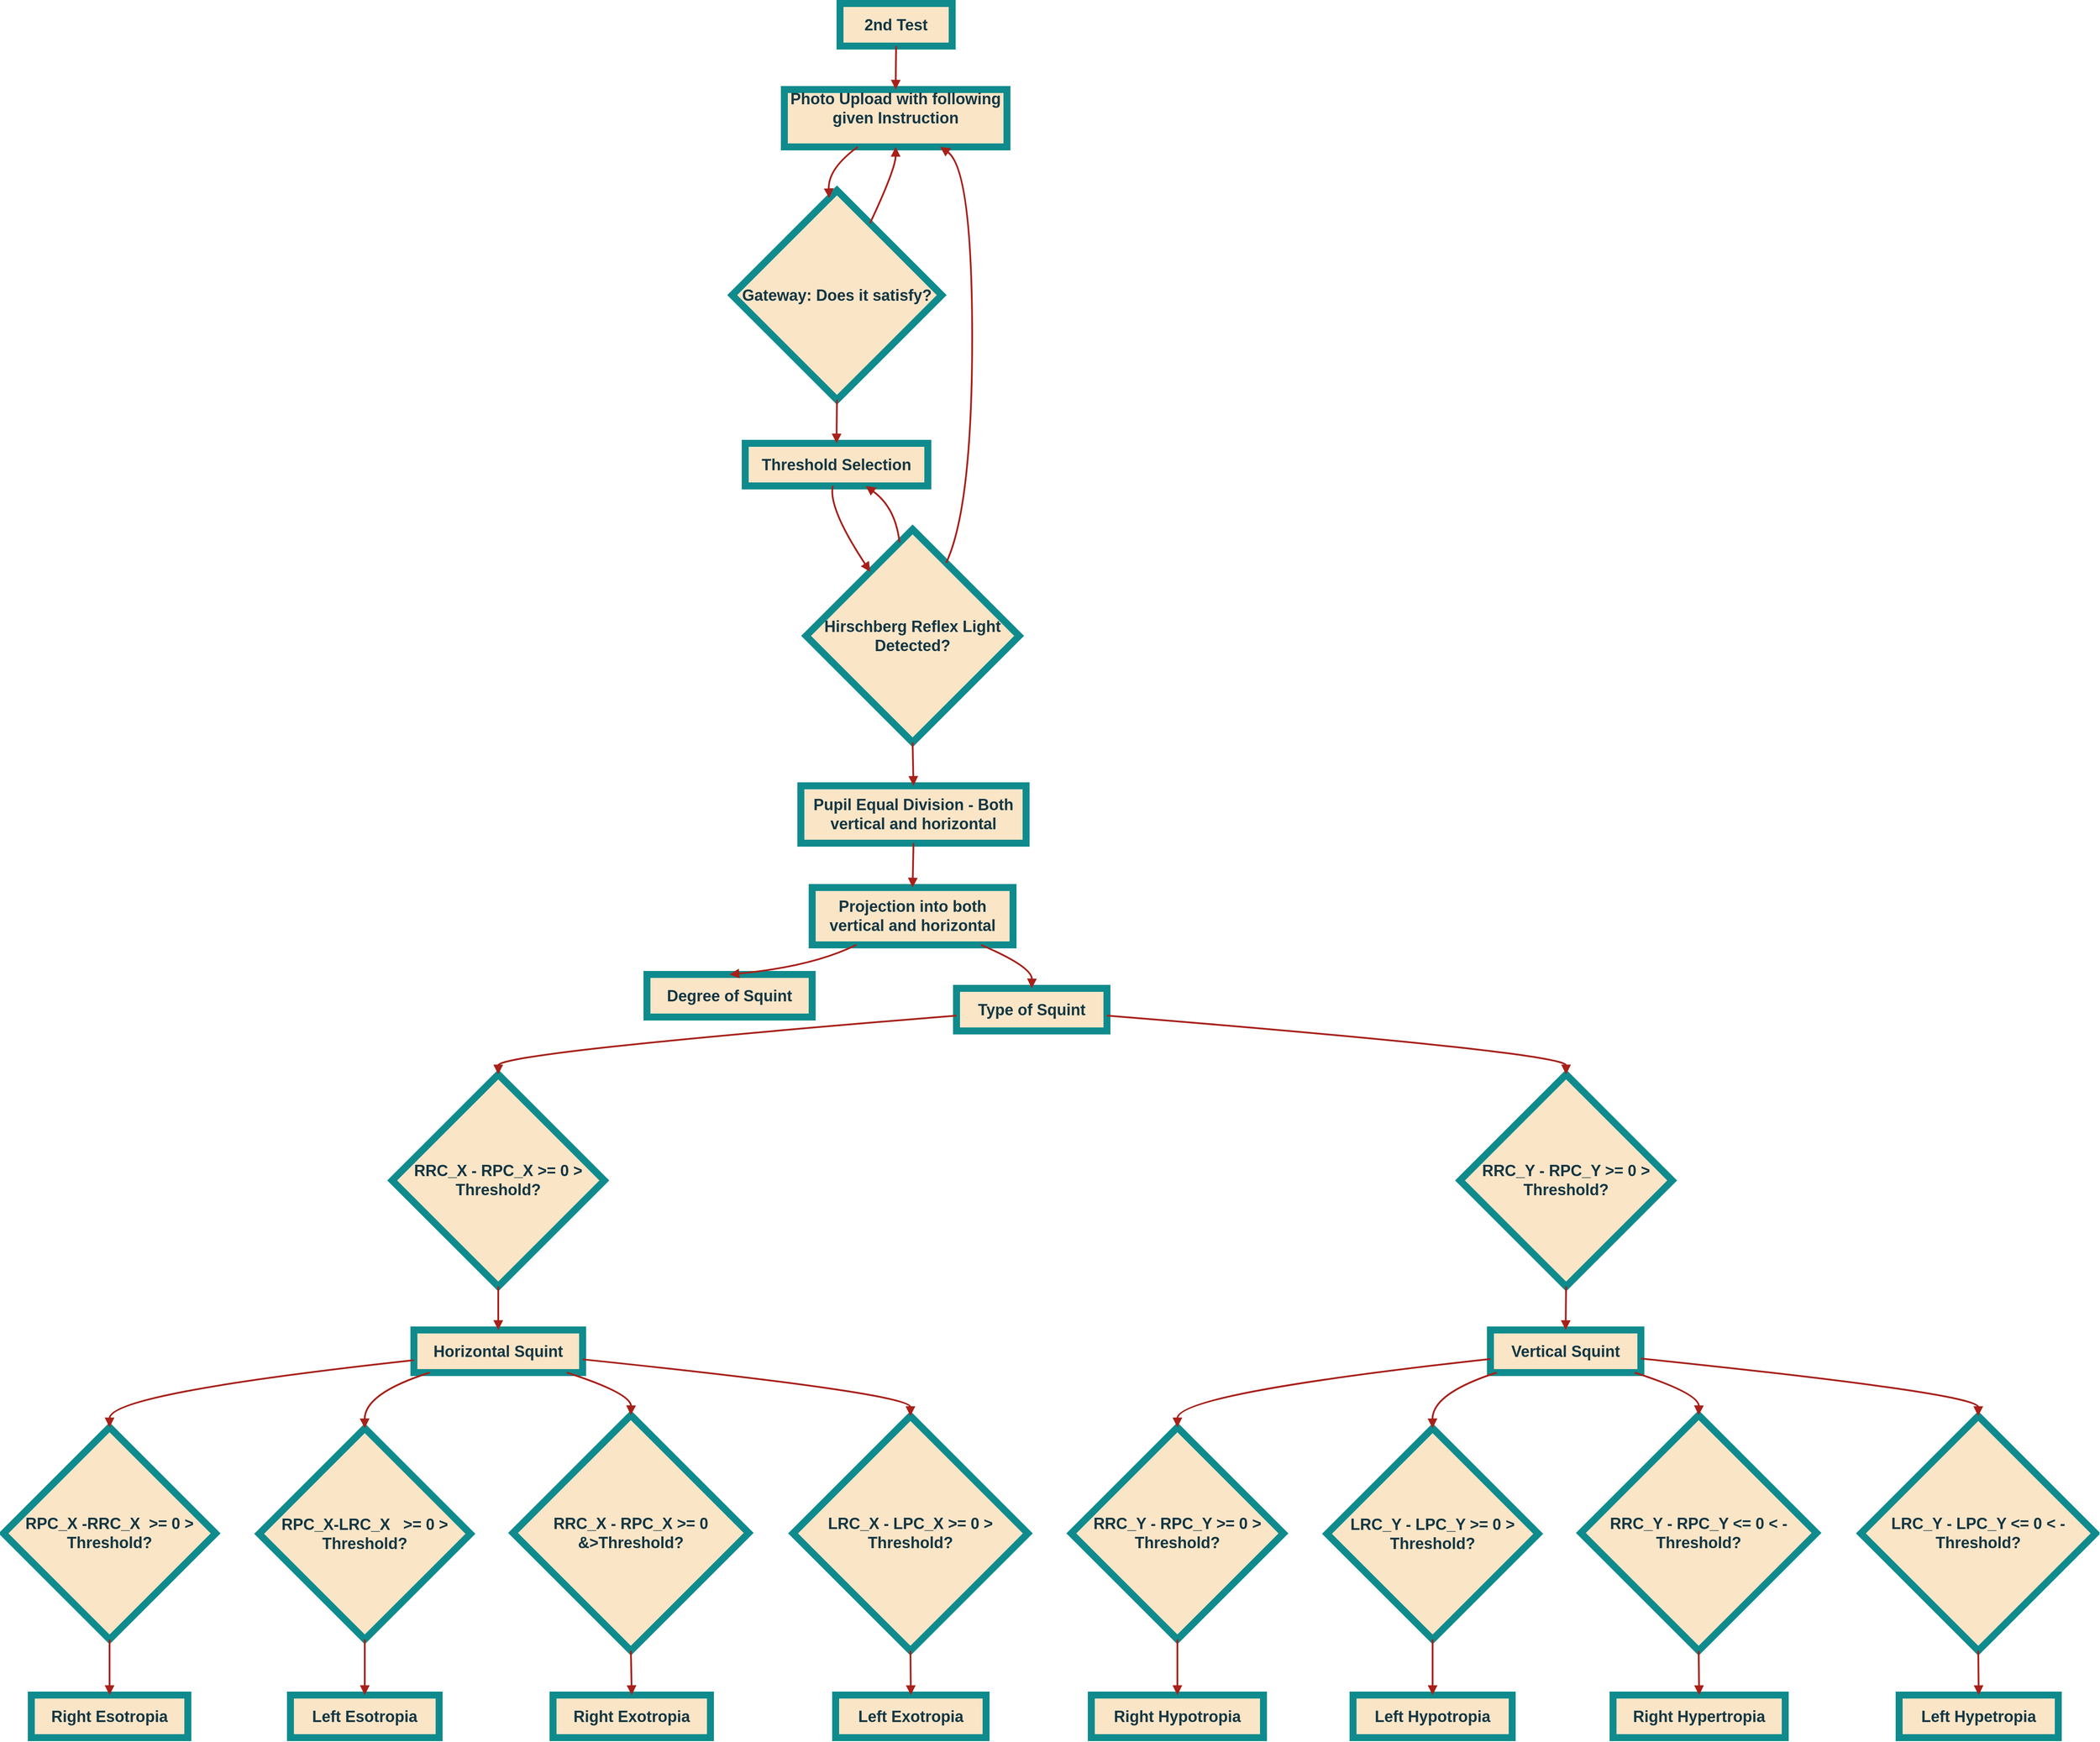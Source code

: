 <mxfile version="25.0.3">
  <diagram name="Page-1" id="PZAWUMKmdaGKJP3UjzOx">
    <mxGraphModel dx="2261" dy="720" grid="1" gridSize="10" guides="1" tooltips="1" connect="1" arrows="1" fold="1" page="1" pageScale="1" pageWidth="827" pageHeight="1169" math="0" shadow="0">
      <root>
        <mxCell id="0" />
        <mxCell id="1" parent="0" />
        <mxCell id="tvFaoIQTmSW6H6ujx-xS-1" value="2nd Test" style="whiteSpace=wrap;strokeWidth=8;fillColor=#FAE5C7;strokeColor=#0F8B8D;fontStyle=1;fontSize=18;fontFamily=Helvetica;labelBackgroundColor=none;fontColor=#143642;" vertex="1" parent="1">
          <mxGeometry x="922" y="653" width="129" height="49" as="geometry" />
        </mxCell>
        <mxCell id="tvFaoIQTmSW6H6ujx-xS-2" value="Photo Upload with following given Instruction&#xa;" style="whiteSpace=wrap;strokeWidth=8;fillColor=#FAE5C7;strokeColor=#0F8B8D;fontStyle=1;fontSize=18;fontFamily=Helvetica;labelBackgroundColor=none;fontColor=#143642;" vertex="1" parent="1">
          <mxGeometry x="858" y="752" width="256" height="66" as="geometry" />
        </mxCell>
        <mxCell id="tvFaoIQTmSW6H6ujx-xS-3" value="Gateway: Does it satisfy?" style="rhombus;strokeWidth=8;whiteSpace=wrap;fillColor=#FAE5C7;strokeColor=#0F8B8D;fontStyle=1;fontSize=18;fontFamily=Helvetica;labelBackgroundColor=none;fontColor=#143642;" vertex="1" parent="1">
          <mxGeometry x="798" y="868" width="241" height="241" as="geometry" />
        </mxCell>
        <mxCell id="tvFaoIQTmSW6H6ujx-xS-4" value="Threshold Selection" style="whiteSpace=wrap;strokeWidth=8;fillColor=#FAE5C7;strokeColor=#0F8B8D;fontStyle=1;fontSize=18;fontFamily=Helvetica;labelBackgroundColor=none;fontColor=#143642;" vertex="1" parent="1">
          <mxGeometry x="813" y="1159" width="210" height="49" as="geometry" />
        </mxCell>
        <mxCell id="tvFaoIQTmSW6H6ujx-xS-5" value="Hirschberg Reflex Light Detected?" style="rhombus;strokeWidth=8;whiteSpace=wrap;fillColor=#FAE5C7;strokeColor=#0F8B8D;fontStyle=1;fontSize=18;fontFamily=Helvetica;labelBackgroundColor=none;fontColor=#143642;" vertex="1" parent="1">
          <mxGeometry x="883" y="1258" width="245" height="245" as="geometry" />
        </mxCell>
        <mxCell id="tvFaoIQTmSW6H6ujx-xS-6" value="Pupil Equal Division - Both vertical and horizontal" style="whiteSpace=wrap;strokeWidth=8;fillColor=#FAE5C7;strokeColor=#0F8B8D;fontStyle=1;fontSize=18;fontFamily=Helvetica;labelBackgroundColor=none;fontColor=#143642;" vertex="1" parent="1">
          <mxGeometry x="877" y="1553" width="259" height="66" as="geometry" />
        </mxCell>
        <mxCell id="tvFaoIQTmSW6H6ujx-xS-7" value="Projection into both vertical and horizontal" style="whiteSpace=wrap;strokeWidth=8;fillColor=#FAE5C7;strokeColor=#0F8B8D;fontStyle=1;fontSize=18;fontFamily=Helvetica;labelBackgroundColor=none;fontColor=#143642;" vertex="1" parent="1">
          <mxGeometry x="890" y="1670" width="231" height="66" as="geometry" />
        </mxCell>
        <mxCell id="tvFaoIQTmSW6H6ujx-xS-8" value="Degree of Squint" style="whiteSpace=wrap;strokeWidth=8;fillColor=#FAE5C7;strokeColor=#0F8B8D;fontStyle=1;fontSize=18;fontFamily=Helvetica;labelBackgroundColor=none;fontColor=#143642;" vertex="1" parent="1">
          <mxGeometry x="700" y="1770" width="190" height="49" as="geometry" />
        </mxCell>
        <mxCell id="tvFaoIQTmSW6H6ujx-xS-9" value="Type of Squint" style="whiteSpace=wrap;strokeWidth=8;fillColor=#FAE5C7;strokeColor=#0F8B8D;fontStyle=1;fontSize=18;fontFamily=Helvetica;labelBackgroundColor=none;fontColor=#143642;" vertex="1" parent="1">
          <mxGeometry x="1056" y="1786" width="173" height="49" as="geometry" />
        </mxCell>
        <mxCell id="tvFaoIQTmSW6H6ujx-xS-10" value="RRC_X - RPC_X &gt;= 0 &gt; Threshold?" style="rhombus;strokeWidth=8;whiteSpace=wrap;fillColor=#FAE5C7;strokeColor=#0F8B8D;fontStyle=1;fontSize=18;fontFamily=Helvetica;labelBackgroundColor=none;fontColor=#143642;" vertex="1" parent="1">
          <mxGeometry x="407" y="1885" width="244" height="244" as="geometry" />
        </mxCell>
        <mxCell id="tvFaoIQTmSW6H6ujx-xS-11" value="Horizontal Squint" style="whiteSpace=wrap;strokeWidth=8;fillColor=#FAE5C7;strokeColor=#0F8B8D;fontStyle=1;fontSize=18;fontFamily=Helvetica;labelBackgroundColor=none;fontColor=#143642;" vertex="1" parent="1">
          <mxGeometry x="432" y="2179" width="194" height="49" as="geometry" />
        </mxCell>
        <mxCell id="tvFaoIQTmSW6H6ujx-xS-12" value="RRC_Y - RPC_Y &gt;= 0 &gt; Threshold?" style="rhombus;strokeWidth=8;whiteSpace=wrap;fillColor=#FAE5C7;strokeColor=#0F8B8D;fontStyle=1;fontSize=18;fontFamily=Helvetica;labelBackgroundColor=none;fontColor=#143642;" vertex="1" parent="1">
          <mxGeometry x="1635" y="1885" width="244" height="244" as="geometry" />
        </mxCell>
        <mxCell id="tvFaoIQTmSW6H6ujx-xS-13" value="Vertical Squint" style="whiteSpace=wrap;strokeWidth=8;fillColor=#FAE5C7;strokeColor=#0F8B8D;fontStyle=1;fontSize=18;fontFamily=Helvetica;labelBackgroundColor=none;fontColor=#143642;" vertex="1" parent="1">
          <mxGeometry x="1670" y="2179" width="173" height="49" as="geometry" />
        </mxCell>
        <mxCell id="tvFaoIQTmSW6H6ujx-xS-14" value="RPC_X -RRC_X  &gt;= 0 &gt; Threshold?" style="rhombus;strokeWidth=8;whiteSpace=wrap;fillColor=#FAE5C7;strokeColor=#0F8B8D;fontStyle=1;fontSize=18;fontFamily=Helvetica;labelBackgroundColor=none;fontColor=#143642;" vertex="1" parent="1">
          <mxGeometry x="-40" y="2291" width="244" height="244" as="geometry" />
        </mxCell>
        <mxCell id="tvFaoIQTmSW6H6ujx-xS-15" value="Right Esotropia" style="whiteSpace=wrap;strokeWidth=8;fillColor=#FAE5C7;strokeColor=#0F8B8D;fontStyle=1;fontSize=18;fontFamily=Helvetica;labelBackgroundColor=none;fontColor=#143642;" vertex="1" parent="1">
          <mxGeometry x="-8" y="2599" width="180" height="49" as="geometry" />
        </mxCell>
        <mxCell id="tvFaoIQTmSW6H6ujx-xS-16" value="RPC_X-LRC_X   &gt;= 0 &gt; Threshold?" style="rhombus;strokeWidth=8;whiteSpace=wrap;fillColor=#FAE5C7;strokeColor=#0F8B8D;fontStyle=1;fontSize=18;fontFamily=Helvetica;labelBackgroundColor=none;fontColor=#143642;" vertex="1" parent="1">
          <mxGeometry x="254" y="2292" width="243" height="243" as="geometry" />
        </mxCell>
        <mxCell id="tvFaoIQTmSW6H6ujx-xS-17" value="Left Esotropia" style="whiteSpace=wrap;strokeWidth=8;fillColor=#FAE5C7;strokeColor=#0F8B8D;fontStyle=1;fontSize=18;fontFamily=Helvetica;labelBackgroundColor=none;fontColor=#143642;" vertex="1" parent="1">
          <mxGeometry x="290" y="2599" width="171" height="49" as="geometry" />
        </mxCell>
        <mxCell id="tvFaoIQTmSW6H6ujx-xS-18" value="RRC_X - RPC_X &gt;= 0 &amp;&gt;Threshold?" style="rhombus;strokeWidth=8;whiteSpace=wrap;fillColor=#FAE5C7;strokeColor=#0F8B8D;fontStyle=1;fontSize=18;fontFamily=Helvetica;labelBackgroundColor=none;fontColor=#143642;" vertex="1" parent="1">
          <mxGeometry x="546" y="2277" width="271" height="271" as="geometry" />
        </mxCell>
        <mxCell id="tvFaoIQTmSW6H6ujx-xS-19" value="Right Exotropia" style="whiteSpace=wrap;strokeWidth=8;fillColor=#FAE5C7;strokeColor=#0F8B8D;fontStyle=1;fontSize=18;fontFamily=Helvetica;labelBackgroundColor=none;fontColor=#143642;" vertex="1" parent="1">
          <mxGeometry x="592" y="2599" width="181" height="49" as="geometry" />
        </mxCell>
        <mxCell id="tvFaoIQTmSW6H6ujx-xS-20" value="LRC_X - LPC_X &gt;= 0 &gt; Threshold?" style="rhombus;strokeWidth=8;whiteSpace=wrap;fillColor=#FAE5C7;strokeColor=#0F8B8D;fontStyle=1;fontSize=18;fontFamily=Helvetica;labelBackgroundColor=none;fontColor=#143642;" vertex="1" parent="1">
          <mxGeometry x="868" y="2278" width="270" height="270" as="geometry" />
        </mxCell>
        <mxCell id="tvFaoIQTmSW6H6ujx-xS-21" value="Left Exotropia" style="whiteSpace=wrap;strokeWidth=8;fillColor=#FAE5C7;strokeColor=#0F8B8D;fontStyle=1;fontSize=18;fontFamily=Helvetica;labelBackgroundColor=none;fontColor=#143642;" vertex="1" parent="1">
          <mxGeometry x="917" y="2599" width="173" height="49" as="geometry" />
        </mxCell>
        <mxCell id="tvFaoIQTmSW6H6ujx-xS-22" value="RRC_Y - RPC_Y &gt;= 0 &gt; Threshold?" style="rhombus;strokeWidth=8;whiteSpace=wrap;fillColor=#FAE5C7;strokeColor=#0F8B8D;fontStyle=1;fontSize=18;fontFamily=Helvetica;labelBackgroundColor=none;fontColor=#143642;" vertex="1" parent="1">
          <mxGeometry x="1188" y="2291" width="244" height="244" as="geometry" />
        </mxCell>
        <mxCell id="tvFaoIQTmSW6H6ujx-xS-23" value="Right Hypotropia" style="whiteSpace=wrap;strokeWidth=8;fillColor=#FAE5C7;strokeColor=#0F8B8D;fontStyle=1;fontSize=18;fontFamily=Helvetica;labelBackgroundColor=none;fontColor=#143642;" vertex="1" parent="1">
          <mxGeometry x="1211" y="2599" width="198" height="49" as="geometry" />
        </mxCell>
        <mxCell id="tvFaoIQTmSW6H6ujx-xS-24" value="LRC_Y - LPC_Y &gt;= 0 &gt; Threshold?" style="rhombus;strokeWidth=8;whiteSpace=wrap;fillColor=#FAE5C7;strokeColor=#0F8B8D;fontStyle=1;fontSize=18;fontFamily=Helvetica;labelBackgroundColor=none;fontColor=#143642;" vertex="1" parent="1">
          <mxGeometry x="1482" y="2292" width="243" height="243" as="geometry" />
        </mxCell>
        <mxCell id="tvFaoIQTmSW6H6ujx-xS-25" value="Left Hypotropia" style="whiteSpace=wrap;strokeWidth=8;fillColor=#FAE5C7;strokeColor=#0F8B8D;fontStyle=1;fontSize=18;fontFamily=Helvetica;labelBackgroundColor=none;fontColor=#143642;" vertex="1" parent="1">
          <mxGeometry x="1512" y="2599" width="183" height="49" as="geometry" />
        </mxCell>
        <mxCell id="tvFaoIQTmSW6H6ujx-xS-26" value="RRC_Y - RPC_Y &lt;= 0 &lt; -Threshold?" style="rhombus;strokeWidth=8;whiteSpace=wrap;fillColor=#FAE5C7;strokeColor=#0F8B8D;fontStyle=1;fontSize=18;fontFamily=Helvetica;labelBackgroundColor=none;fontColor=#143642;" vertex="1" parent="1">
          <mxGeometry x="1774" y="2277" width="271" height="271" as="geometry" />
        </mxCell>
        <mxCell id="tvFaoIQTmSW6H6ujx-xS-27" value="Right Hypertropia" style="whiteSpace=wrap;strokeWidth=8;fillColor=#FAE5C7;strokeColor=#0F8B8D;fontStyle=1;fontSize=18;fontFamily=Helvetica;labelBackgroundColor=none;fontColor=#143642;" vertex="1" parent="1">
          <mxGeometry x="1811" y="2599" width="198" height="49" as="geometry" />
        </mxCell>
        <mxCell id="tvFaoIQTmSW6H6ujx-xS-28" value="LRC_Y - LPC_Y &lt;= 0 &lt; -Threshold?" style="rhombus;strokeWidth=8;whiteSpace=wrap;fillColor=#FAE5C7;strokeColor=#0F8B8D;fontStyle=1;fontSize=18;fontFamily=Helvetica;labelBackgroundColor=none;fontColor=#143642;" vertex="1" parent="1">
          <mxGeometry x="2096" y="2278" width="270" height="270" as="geometry" />
        </mxCell>
        <mxCell id="tvFaoIQTmSW6H6ujx-xS-29" value="Left Hypetropia" style="whiteSpace=wrap;strokeWidth=8;fillColor=#FAE5C7;strokeColor=#0F8B8D;fontStyle=1;fontSize=18;fontFamily=Helvetica;labelBackgroundColor=none;fontColor=#143642;" vertex="1" parent="1">
          <mxGeometry x="2140" y="2599" width="183" height="49" as="geometry" />
        </mxCell>
        <mxCell id="tvFaoIQTmSW6H6ujx-xS-30" value="" style="curved=1;startArrow=none;endArrow=block;exitX=0.5;exitY=0.99;entryX=0.5;entryY=0;rounded=0;strokeColor=#A8201A;strokeWidth=2;fontStyle=1;fontSize=18;fontFamily=Helvetica;labelBackgroundColor=none;fontColor=default;" edge="1" parent="1" source="tvFaoIQTmSW6H6ujx-xS-1" target="tvFaoIQTmSW6H6ujx-xS-2">
          <mxGeometry relative="1" as="geometry">
            <Array as="points" />
          </mxGeometry>
        </mxCell>
        <mxCell id="tvFaoIQTmSW6H6ujx-xS-31" value="" style="curved=1;startArrow=none;endArrow=block;exitX=0.33;exitY=1;entryX=0.46;entryY=0;rounded=0;strokeColor=#A8201A;strokeWidth=2;fontStyle=1;fontSize=18;fontFamily=Helvetica;labelBackgroundColor=none;fontColor=default;" edge="1" parent="1" source="tvFaoIQTmSW6H6ujx-xS-2" target="tvFaoIQTmSW6H6ujx-xS-3">
          <mxGeometry relative="1" as="geometry">
            <Array as="points">
              <mxPoint x="908" y="843" />
            </Array>
          </mxGeometry>
        </mxCell>
        <mxCell id="tvFaoIQTmSW6H6ujx-xS-32" value="" style="curved=1;startArrow=none;endArrow=block;exitX=0.73;exitY=0;entryX=0.5;entryY=1;rounded=0;strokeColor=#A8201A;strokeWidth=2;fontStyle=1;fontSize=18;fontFamily=Helvetica;labelBackgroundColor=none;fontColor=default;" edge="1" parent="1" source="tvFaoIQTmSW6H6ujx-xS-3" target="tvFaoIQTmSW6H6ujx-xS-2">
          <mxGeometry relative="1" as="geometry">
            <Array as="points">
              <mxPoint x="986" y="843" />
            </Array>
          </mxGeometry>
        </mxCell>
        <mxCell id="tvFaoIQTmSW6H6ujx-xS-33" value="" style="curved=1;startArrow=none;endArrow=block;exitX=0.5;exitY=1;entryX=0.5;entryY=0.01;rounded=0;strokeColor=#A8201A;strokeWidth=2;fontStyle=1;fontSize=18;fontFamily=Helvetica;labelBackgroundColor=none;fontColor=default;" edge="1" parent="1" source="tvFaoIQTmSW6H6ujx-xS-3" target="tvFaoIQTmSW6H6ujx-xS-4">
          <mxGeometry relative="1" as="geometry">
            <Array as="points" />
          </mxGeometry>
        </mxCell>
        <mxCell id="tvFaoIQTmSW6H6ujx-xS-34" value="" style="curved=1;startArrow=none;endArrow=block;exitX=0.48;exitY=1;entryX=0.17;entryY=0;rounded=0;strokeColor=#A8201A;strokeWidth=2;fontStyle=1;fontSize=18;fontFamily=Helvetica;labelBackgroundColor=none;fontColor=default;" edge="1" parent="1" source="tvFaoIQTmSW6H6ujx-xS-4" target="tvFaoIQTmSW6H6ujx-xS-5">
          <mxGeometry relative="1" as="geometry">
            <Array as="points">
              <mxPoint x="908" y="1233" />
            </Array>
          </mxGeometry>
        </mxCell>
        <mxCell id="tvFaoIQTmSW6H6ujx-xS-35" value="" style="curved=1;startArrow=none;endArrow=block;exitX=0.43;exitY=0;entryX=0.66;entryY=1;rounded=0;strokeColor=#A8201A;strokeWidth=2;fontStyle=1;fontSize=18;fontFamily=Helvetica;labelBackgroundColor=none;fontColor=default;" edge="1" parent="1" source="tvFaoIQTmSW6H6ujx-xS-5" target="tvFaoIQTmSW6H6ujx-xS-4">
          <mxGeometry relative="1" as="geometry">
            <Array as="points">
              <mxPoint x="986" y="1233" />
            </Array>
          </mxGeometry>
        </mxCell>
        <mxCell id="tvFaoIQTmSW6H6ujx-xS-36" value="" style="curved=1;startArrow=none;endArrow=block;exitX=0.73;exitY=0;entryX=0.7;entryY=1;rounded=0;strokeColor=#A8201A;strokeWidth=2;fontStyle=1;fontSize=18;fontFamily=Helvetica;labelBackgroundColor=none;fontColor=default;" edge="1" parent="1" source="tvFaoIQTmSW6H6ujx-xS-5" target="tvFaoIQTmSW6H6ujx-xS-2">
          <mxGeometry relative="1" as="geometry">
            <Array as="points">
              <mxPoint x="1074" y="1233" />
              <mxPoint x="1074" y="843" />
            </Array>
          </mxGeometry>
        </mxCell>
        <mxCell id="tvFaoIQTmSW6H6ujx-xS-37" value="" style="curved=1;startArrow=none;endArrow=block;exitX=0.5;exitY=1;entryX=0.5;entryY=0;rounded=0;strokeColor=#A8201A;strokeWidth=2;fontStyle=1;fontSize=18;fontFamily=Helvetica;labelBackgroundColor=none;fontColor=default;" edge="1" parent="1" source="tvFaoIQTmSW6H6ujx-xS-5" target="tvFaoIQTmSW6H6ujx-xS-6">
          <mxGeometry relative="1" as="geometry">
            <Array as="points" />
          </mxGeometry>
        </mxCell>
        <mxCell id="tvFaoIQTmSW6H6ujx-xS-38" value="" style="curved=1;startArrow=none;endArrow=block;exitX=0.5;exitY=1.01;entryX=0.5;entryY=-0.01;rounded=0;strokeColor=#A8201A;strokeWidth=2;fontStyle=1;fontSize=18;fontFamily=Helvetica;labelBackgroundColor=none;fontColor=default;" edge="1" parent="1" source="tvFaoIQTmSW6H6ujx-xS-6" target="tvFaoIQTmSW6H6ujx-xS-7">
          <mxGeometry relative="1" as="geometry">
            <Array as="points" />
          </mxGeometry>
        </mxCell>
        <mxCell id="tvFaoIQTmSW6H6ujx-xS-39" value="" style="curved=1;startArrow=none;endArrow=block;exitX=0.22;exitY=1;entryX=0.5;entryY=0;rounded=0;strokeColor=#A8201A;strokeWidth=2;fontStyle=1;fontSize=18;fontFamily=Helvetica;labelBackgroundColor=none;fontColor=default;" edge="1" parent="1" source="tvFaoIQTmSW6H6ujx-xS-7" target="tvFaoIQTmSW6H6ujx-xS-8">
          <mxGeometry relative="1" as="geometry">
            <Array as="points">
              <mxPoint x="890" y="1761" />
            </Array>
          </mxGeometry>
        </mxCell>
        <mxCell id="tvFaoIQTmSW6H6ujx-xS-40" value="" style="curved=1;startArrow=none;endArrow=block;exitX=0.84;exitY=1;entryX=0.5;entryY=0;rounded=0;strokeColor=#A8201A;strokeWidth=2;fontStyle=1;fontSize=18;fontFamily=Helvetica;labelBackgroundColor=none;fontColor=default;" edge="1" parent="1" source="tvFaoIQTmSW6H6ujx-xS-7" target="tvFaoIQTmSW6H6ujx-xS-9">
          <mxGeometry relative="1" as="geometry">
            <Array as="points">
              <mxPoint x="1143" y="1761" />
            </Array>
          </mxGeometry>
        </mxCell>
        <mxCell id="tvFaoIQTmSW6H6ujx-xS-41" value="" style="curved=1;startArrow=none;endArrow=block;exitX=0;exitY=0.64;entryX=0.5;entryY=0;rounded=0;strokeColor=#A8201A;strokeWidth=2;fontStyle=1;fontSize=18;fontFamily=Helvetica;labelBackgroundColor=none;fontColor=default;" edge="1" parent="1" source="tvFaoIQTmSW6H6ujx-xS-9" target="tvFaoIQTmSW6H6ujx-xS-10">
          <mxGeometry relative="1" as="geometry">
            <Array as="points">
              <mxPoint x="529" y="1860" />
            </Array>
          </mxGeometry>
        </mxCell>
        <mxCell id="tvFaoIQTmSW6H6ujx-xS-42" value="" style="curved=1;startArrow=none;endArrow=block;exitX=0.5;exitY=1;entryX=0.5;entryY=-0.01;rounded=0;strokeColor=#A8201A;strokeWidth=2;fontStyle=1;fontSize=18;fontFamily=Helvetica;labelBackgroundColor=none;fontColor=default;" edge="1" parent="1" source="tvFaoIQTmSW6H6ujx-xS-10" target="tvFaoIQTmSW6H6ujx-xS-11">
          <mxGeometry relative="1" as="geometry">
            <Array as="points" />
          </mxGeometry>
        </mxCell>
        <mxCell id="tvFaoIQTmSW6H6ujx-xS-43" value="" style="curved=1;startArrow=none;endArrow=block;exitX=1;exitY=0.64;entryX=0.5;entryY=0;rounded=0;strokeColor=#A8201A;strokeWidth=2;fontStyle=1;fontSize=18;fontFamily=Helvetica;labelBackgroundColor=none;fontColor=default;" edge="1" parent="1" source="tvFaoIQTmSW6H6ujx-xS-9" target="tvFaoIQTmSW6H6ujx-xS-12">
          <mxGeometry relative="1" as="geometry">
            <Array as="points">
              <mxPoint x="1757" y="1860" />
            </Array>
          </mxGeometry>
        </mxCell>
        <mxCell id="tvFaoIQTmSW6H6ujx-xS-44" value="" style="curved=1;startArrow=none;endArrow=block;exitX=0.5;exitY=1;entryX=0.5;entryY=-0.01;rounded=0;strokeColor=#A8201A;strokeWidth=2;fontStyle=1;fontSize=18;fontFamily=Helvetica;labelBackgroundColor=none;fontColor=default;" edge="1" parent="1" source="tvFaoIQTmSW6H6ujx-xS-12" target="tvFaoIQTmSW6H6ujx-xS-13">
          <mxGeometry relative="1" as="geometry">
            <Array as="points" />
          </mxGeometry>
        </mxCell>
        <mxCell id="tvFaoIQTmSW6H6ujx-xS-45" value="" style="curved=1;startArrow=none;endArrow=block;exitX=0;exitY=0.71;entryX=0.5;entryY=0;rounded=0;strokeColor=#A8201A;strokeWidth=2;fontStyle=1;fontSize=18;fontFamily=Helvetica;labelBackgroundColor=none;fontColor=default;" edge="1" parent="1" source="tvFaoIQTmSW6H6ujx-xS-11" target="tvFaoIQTmSW6H6ujx-xS-14">
          <mxGeometry relative="1" as="geometry">
            <Array as="points">
              <mxPoint x="82" y="2252" />
            </Array>
          </mxGeometry>
        </mxCell>
        <mxCell id="tvFaoIQTmSW6H6ujx-xS-46" value="" style="curved=1;startArrow=none;endArrow=block;exitX=0.5;exitY=1;entryX=0.5;entryY=-0.01;rounded=0;strokeColor=#A8201A;strokeWidth=2;fontStyle=1;fontSize=18;fontFamily=Helvetica;labelBackgroundColor=none;fontColor=default;" edge="1" parent="1" source="tvFaoIQTmSW6H6ujx-xS-14" target="tvFaoIQTmSW6H6ujx-xS-15">
          <mxGeometry relative="1" as="geometry">
            <Array as="points" />
          </mxGeometry>
        </mxCell>
        <mxCell id="tvFaoIQTmSW6H6ujx-xS-47" value="" style="curved=1;startArrow=none;endArrow=block;exitX=0.11;exitY=0.98;entryX=0.5;entryY=0;rounded=0;strokeColor=#A8201A;strokeWidth=2;fontStyle=1;fontSize=18;fontFamily=Helvetica;labelBackgroundColor=none;fontColor=default;" edge="1" parent="1" source="tvFaoIQTmSW6H6ujx-xS-11" target="tvFaoIQTmSW6H6ujx-xS-16">
          <mxGeometry relative="1" as="geometry">
            <Array as="points">
              <mxPoint x="375" y="2252" />
            </Array>
          </mxGeometry>
        </mxCell>
        <mxCell id="tvFaoIQTmSW6H6ujx-xS-48" value="" style="curved=1;startArrow=none;endArrow=block;exitX=0.5;exitY=1;entryX=0.5;entryY=-0.01;rounded=0;strokeColor=#A8201A;strokeWidth=2;fontStyle=1;fontSize=18;fontFamily=Helvetica;labelBackgroundColor=none;fontColor=default;" edge="1" parent="1" source="tvFaoIQTmSW6H6ujx-xS-16" target="tvFaoIQTmSW6H6ujx-xS-17">
          <mxGeometry relative="1" as="geometry">
            <Array as="points" />
          </mxGeometry>
        </mxCell>
        <mxCell id="tvFaoIQTmSW6H6ujx-xS-49" value="" style="curved=1;startArrow=none;endArrow=block;exitX=0.89;exitY=0.98;entryX=0.5;entryY=0;rounded=0;strokeColor=#A8201A;strokeWidth=2;fontStyle=1;fontSize=18;fontFamily=Helvetica;labelBackgroundColor=none;fontColor=default;" edge="1" parent="1" source="tvFaoIQTmSW6H6ujx-xS-11" target="tvFaoIQTmSW6H6ujx-xS-18">
          <mxGeometry relative="1" as="geometry">
            <Array as="points">
              <mxPoint x="682" y="2252" />
            </Array>
          </mxGeometry>
        </mxCell>
        <mxCell id="tvFaoIQTmSW6H6ujx-xS-50" value="" style="curved=1;startArrow=none;endArrow=block;exitX=0.5;exitY=1;entryX=0.5;entryY=-0.01;rounded=0;strokeColor=#A8201A;strokeWidth=2;fontStyle=1;fontSize=18;fontFamily=Helvetica;labelBackgroundColor=none;fontColor=default;" edge="1" parent="1" source="tvFaoIQTmSW6H6ujx-xS-18" target="tvFaoIQTmSW6H6ujx-xS-19">
          <mxGeometry relative="1" as="geometry">
            <Array as="points" />
          </mxGeometry>
        </mxCell>
        <mxCell id="tvFaoIQTmSW6H6ujx-xS-51" value="" style="curved=1;startArrow=none;endArrow=block;exitX=1;exitY=0.69;entryX=0.5;entryY=0;rounded=0;strokeColor=#A8201A;strokeWidth=2;fontStyle=1;fontSize=18;fontFamily=Helvetica;labelBackgroundColor=none;fontColor=default;" edge="1" parent="1" source="tvFaoIQTmSW6H6ujx-xS-11" target="tvFaoIQTmSW6H6ujx-xS-20">
          <mxGeometry relative="1" as="geometry">
            <Array as="points">
              <mxPoint x="1003" y="2252" />
            </Array>
          </mxGeometry>
        </mxCell>
        <mxCell id="tvFaoIQTmSW6H6ujx-xS-52" value="" style="curved=1;startArrow=none;endArrow=block;exitX=0.5;exitY=1;entryX=0.5;entryY=-0.01;rounded=0;strokeColor=#A8201A;strokeWidth=2;fontStyle=1;fontSize=18;fontFamily=Helvetica;labelBackgroundColor=none;fontColor=default;" edge="1" parent="1" source="tvFaoIQTmSW6H6ujx-xS-20" target="tvFaoIQTmSW6H6ujx-xS-21">
          <mxGeometry relative="1" as="geometry">
            <Array as="points" />
          </mxGeometry>
        </mxCell>
        <mxCell id="tvFaoIQTmSW6H6ujx-xS-53" value="" style="curved=1;startArrow=none;endArrow=block;exitX=0;exitY=0.68;entryX=0.5;entryY=0;rounded=0;strokeColor=#A8201A;strokeWidth=2;fontStyle=1;fontSize=18;fontFamily=Helvetica;labelBackgroundColor=none;fontColor=default;" edge="1" parent="1" source="tvFaoIQTmSW6H6ujx-xS-13" target="tvFaoIQTmSW6H6ujx-xS-22">
          <mxGeometry relative="1" as="geometry">
            <Array as="points">
              <mxPoint x="1310" y="2252" />
            </Array>
          </mxGeometry>
        </mxCell>
        <mxCell id="tvFaoIQTmSW6H6ujx-xS-54" value="" style="curved=1;startArrow=none;endArrow=block;exitX=0.5;exitY=1;entryX=0.5;entryY=-0.01;rounded=0;strokeColor=#A8201A;strokeWidth=2;fontStyle=1;fontSize=18;fontFamily=Helvetica;labelBackgroundColor=none;fontColor=default;" edge="1" parent="1" source="tvFaoIQTmSW6H6ujx-xS-22" target="tvFaoIQTmSW6H6ujx-xS-23">
          <mxGeometry relative="1" as="geometry">
            <Array as="points" />
          </mxGeometry>
        </mxCell>
        <mxCell id="tvFaoIQTmSW6H6ujx-xS-55" value="" style="curved=1;startArrow=none;endArrow=block;exitX=0.06;exitY=0.98;entryX=0.5;entryY=0;rounded=0;strokeColor=#A8201A;strokeWidth=2;fontStyle=1;fontSize=18;fontFamily=Helvetica;labelBackgroundColor=none;fontColor=default;" edge="1" parent="1" source="tvFaoIQTmSW6H6ujx-xS-13" target="tvFaoIQTmSW6H6ujx-xS-24">
          <mxGeometry relative="1" as="geometry">
            <Array as="points">
              <mxPoint x="1603" y="2252" />
            </Array>
          </mxGeometry>
        </mxCell>
        <mxCell id="tvFaoIQTmSW6H6ujx-xS-56" value="" style="curved=1;startArrow=none;endArrow=block;exitX=0.5;exitY=1;entryX=0.5;entryY=-0.01;rounded=0;strokeColor=#A8201A;strokeWidth=2;fontStyle=1;fontSize=18;fontFamily=Helvetica;labelBackgroundColor=none;fontColor=default;" edge="1" parent="1" source="tvFaoIQTmSW6H6ujx-xS-24" target="tvFaoIQTmSW6H6ujx-xS-25">
          <mxGeometry relative="1" as="geometry">
            <Array as="points" />
          </mxGeometry>
        </mxCell>
        <mxCell id="tvFaoIQTmSW6H6ujx-xS-57" value="" style="curved=1;startArrow=none;endArrow=block;exitX=0.94;exitY=0.98;entryX=0.5;entryY=0;rounded=0;strokeColor=#A8201A;strokeWidth=2;fontStyle=1;fontSize=18;fontFamily=Helvetica;labelBackgroundColor=none;fontColor=default;" edge="1" parent="1" source="tvFaoIQTmSW6H6ujx-xS-13" target="tvFaoIQTmSW6H6ujx-xS-26">
          <mxGeometry relative="1" as="geometry">
            <Array as="points">
              <mxPoint x="1910" y="2252" />
            </Array>
          </mxGeometry>
        </mxCell>
        <mxCell id="tvFaoIQTmSW6H6ujx-xS-58" value="" style="curved=1;startArrow=none;endArrow=block;exitX=0.5;exitY=1;entryX=0.5;entryY=-0.01;rounded=0;strokeColor=#A8201A;strokeWidth=2;fontStyle=1;fontSize=18;fontFamily=Helvetica;labelBackgroundColor=none;fontColor=default;" edge="1" parent="1" source="tvFaoIQTmSW6H6ujx-xS-26" target="tvFaoIQTmSW6H6ujx-xS-27">
          <mxGeometry relative="1" as="geometry">
            <Array as="points" />
          </mxGeometry>
        </mxCell>
        <mxCell id="tvFaoIQTmSW6H6ujx-xS-59" value="" style="curved=1;startArrow=none;endArrow=block;exitX=1;exitY=0.67;entryX=0.5;entryY=0;rounded=0;strokeColor=#A8201A;strokeWidth=2;fontStyle=1;fontSize=18;fontFamily=Helvetica;labelBackgroundColor=none;fontColor=default;" edge="1" parent="1" source="tvFaoIQTmSW6H6ujx-xS-13" target="tvFaoIQTmSW6H6ujx-xS-28">
          <mxGeometry relative="1" as="geometry">
            <Array as="points">
              <mxPoint x="2231" y="2252" />
            </Array>
          </mxGeometry>
        </mxCell>
        <mxCell id="tvFaoIQTmSW6H6ujx-xS-60" value="" style="curved=1;startArrow=none;endArrow=block;exitX=0.5;exitY=1;entryX=0.5;entryY=-0.01;rounded=0;strokeColor=#A8201A;strokeWidth=2;fontStyle=1;fontSize=18;fontFamily=Helvetica;labelBackgroundColor=none;fontColor=default;" edge="1" parent="1" source="tvFaoIQTmSW6H6ujx-xS-28" target="tvFaoIQTmSW6H6ujx-xS-29">
          <mxGeometry relative="1" as="geometry">
            <Array as="points" />
          </mxGeometry>
        </mxCell>
      </root>
    </mxGraphModel>
  </diagram>
</mxfile>
